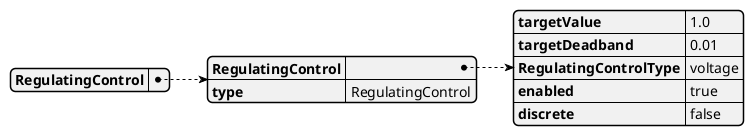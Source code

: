 @startjson
{
  "RegulatingControl": {
    "RegulatingControl": {
      "targetValue": "1.0",
      "targetDeadband": "0.01",
      "RegulatingControlType": "voltage",
      "enabled": "true",
      "discrete": "false"
    },
    "type": "RegulatingControl"
  }
}
@endjson
